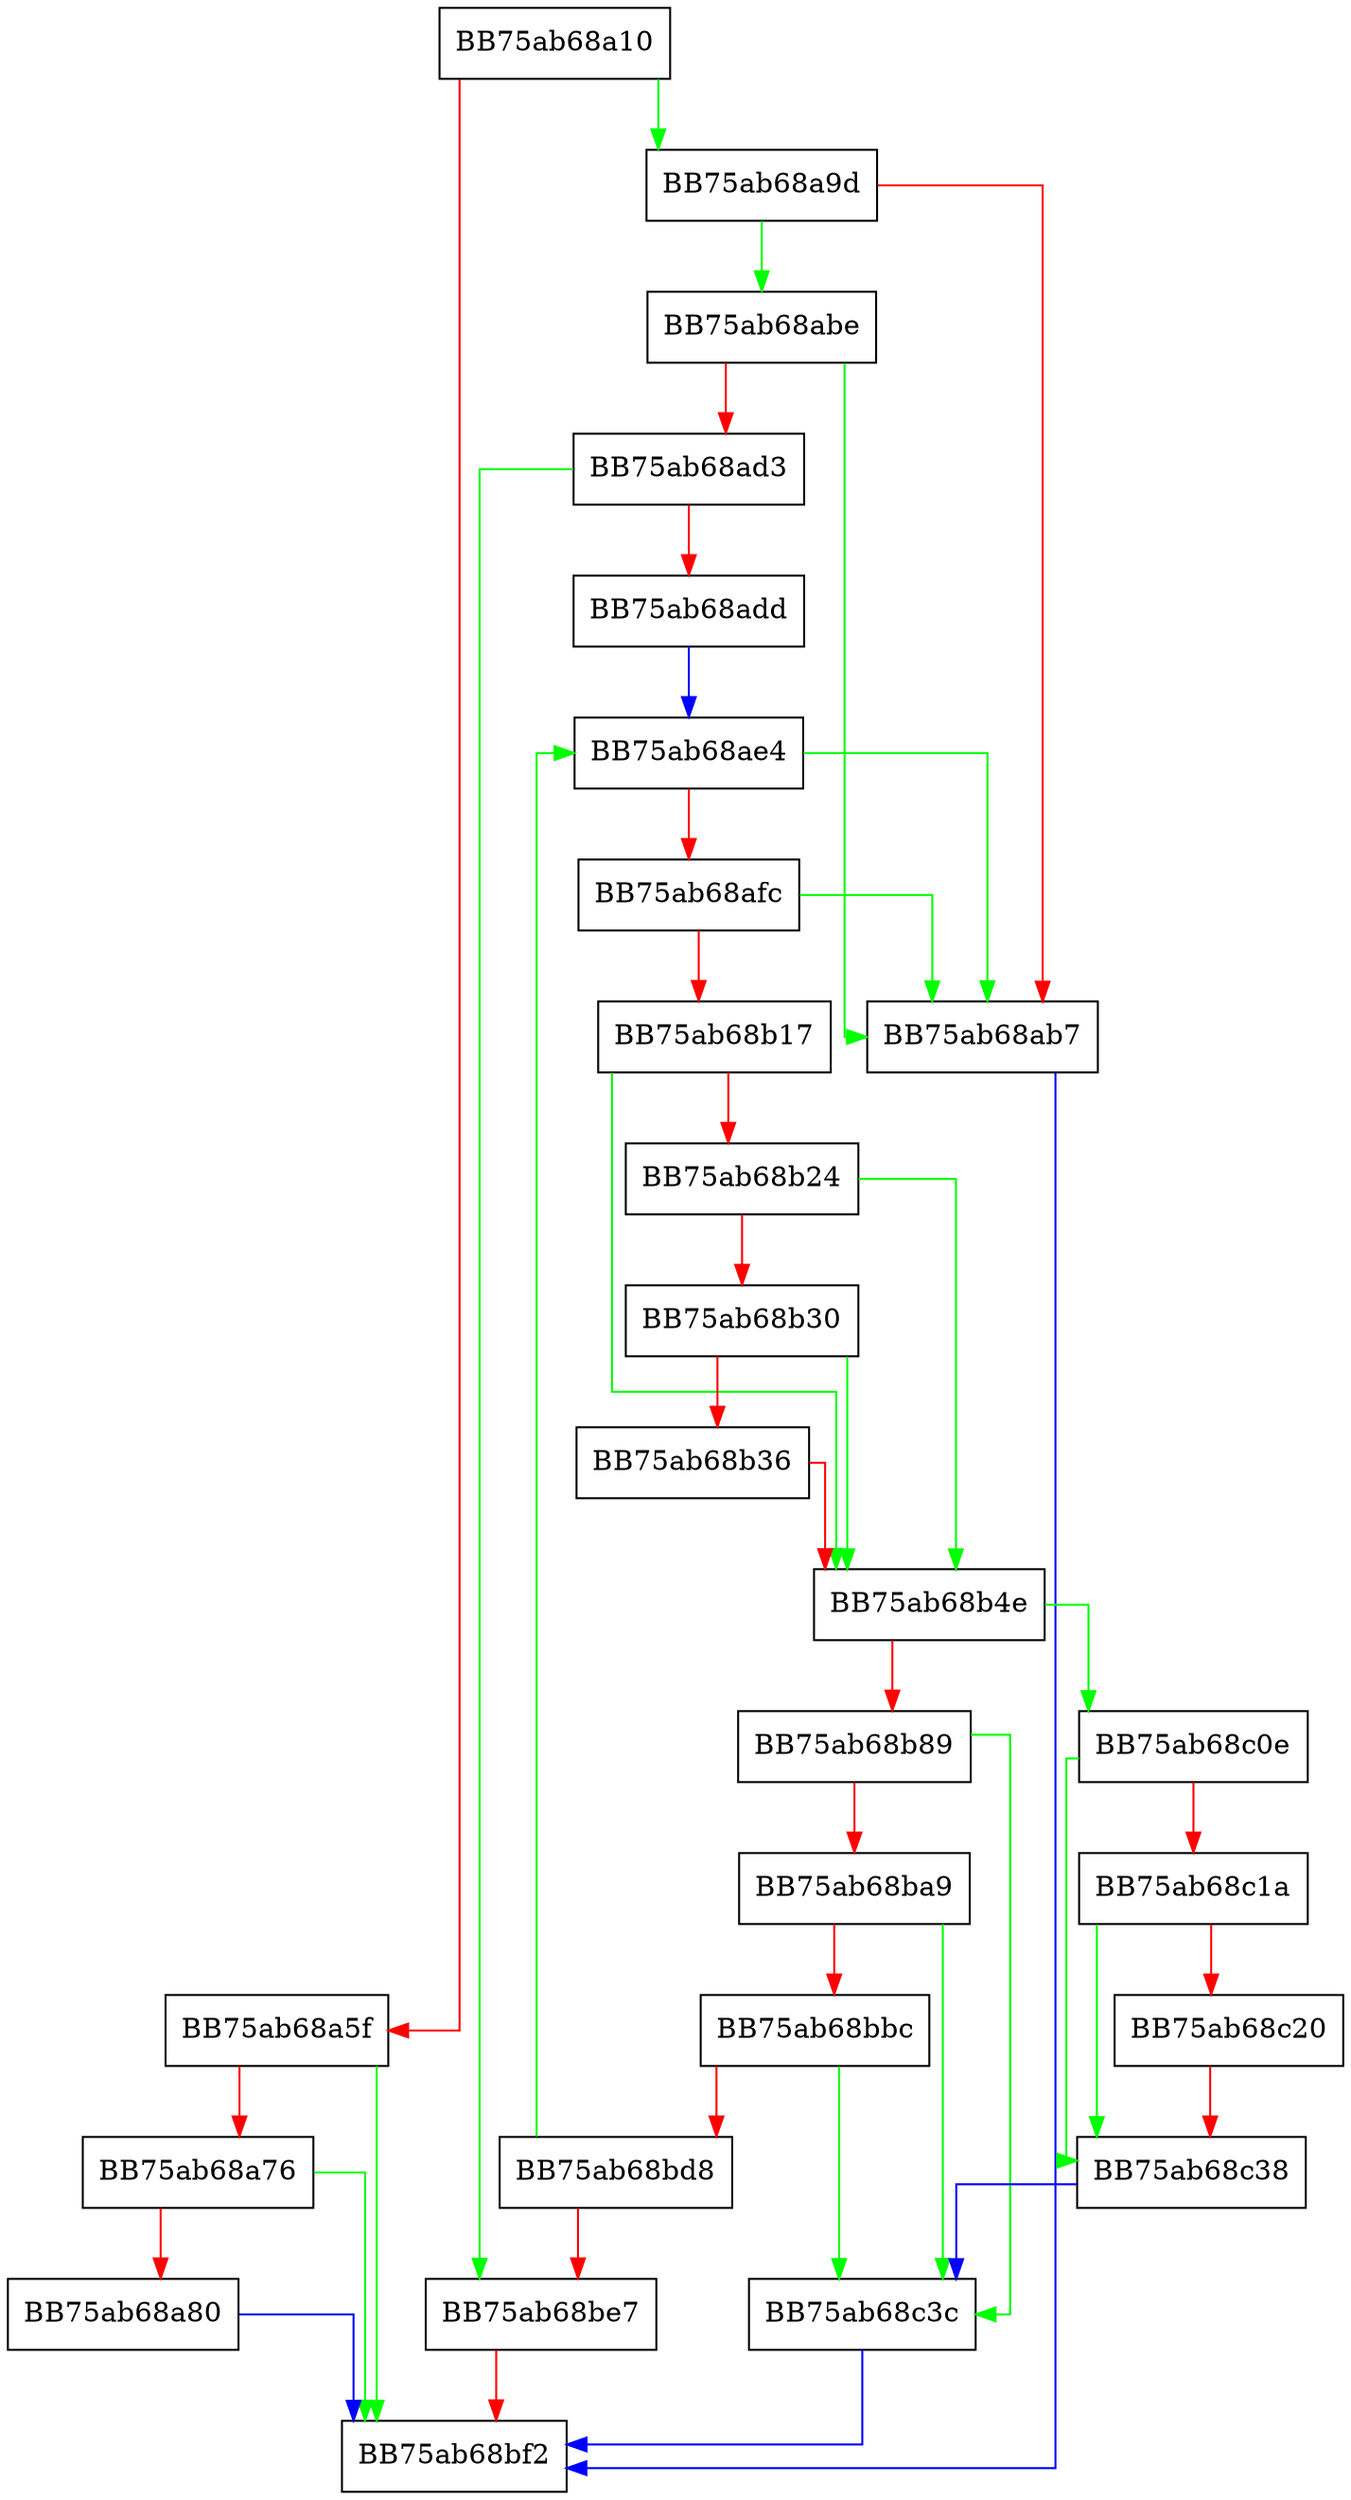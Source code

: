 digraph Maintenance {
  node [shape="box"];
  graph [splines=ortho];
  BB75ab68a10 -> BB75ab68a9d [color="green"];
  BB75ab68a10 -> BB75ab68a5f [color="red"];
  BB75ab68a5f -> BB75ab68bf2 [color="green"];
  BB75ab68a5f -> BB75ab68a76 [color="red"];
  BB75ab68a76 -> BB75ab68bf2 [color="green"];
  BB75ab68a76 -> BB75ab68a80 [color="red"];
  BB75ab68a80 -> BB75ab68bf2 [color="blue"];
  BB75ab68a9d -> BB75ab68abe [color="green"];
  BB75ab68a9d -> BB75ab68ab7 [color="red"];
  BB75ab68ab7 -> BB75ab68bf2 [color="blue"];
  BB75ab68abe -> BB75ab68ab7 [color="green"];
  BB75ab68abe -> BB75ab68ad3 [color="red"];
  BB75ab68ad3 -> BB75ab68be7 [color="green"];
  BB75ab68ad3 -> BB75ab68add [color="red"];
  BB75ab68add -> BB75ab68ae4 [color="blue"];
  BB75ab68ae4 -> BB75ab68ab7 [color="green"];
  BB75ab68ae4 -> BB75ab68afc [color="red"];
  BB75ab68afc -> BB75ab68ab7 [color="green"];
  BB75ab68afc -> BB75ab68b17 [color="red"];
  BB75ab68b17 -> BB75ab68b4e [color="green"];
  BB75ab68b17 -> BB75ab68b24 [color="red"];
  BB75ab68b24 -> BB75ab68b4e [color="green"];
  BB75ab68b24 -> BB75ab68b30 [color="red"];
  BB75ab68b30 -> BB75ab68b4e [color="green"];
  BB75ab68b30 -> BB75ab68b36 [color="red"];
  BB75ab68b36 -> BB75ab68b4e [color="red"];
  BB75ab68b4e -> BB75ab68c0e [color="green"];
  BB75ab68b4e -> BB75ab68b89 [color="red"];
  BB75ab68b89 -> BB75ab68c3c [color="green"];
  BB75ab68b89 -> BB75ab68ba9 [color="red"];
  BB75ab68ba9 -> BB75ab68c3c [color="green"];
  BB75ab68ba9 -> BB75ab68bbc [color="red"];
  BB75ab68bbc -> BB75ab68c3c [color="green"];
  BB75ab68bbc -> BB75ab68bd8 [color="red"];
  BB75ab68bd8 -> BB75ab68ae4 [color="green"];
  BB75ab68bd8 -> BB75ab68be7 [color="red"];
  BB75ab68be7 -> BB75ab68bf2 [color="red"];
  BB75ab68c0e -> BB75ab68c38 [color="green"];
  BB75ab68c0e -> BB75ab68c1a [color="red"];
  BB75ab68c1a -> BB75ab68c38 [color="green"];
  BB75ab68c1a -> BB75ab68c20 [color="red"];
  BB75ab68c20 -> BB75ab68c38 [color="red"];
  BB75ab68c38 -> BB75ab68c3c [color="blue"];
  BB75ab68c3c -> BB75ab68bf2 [color="blue"];
}